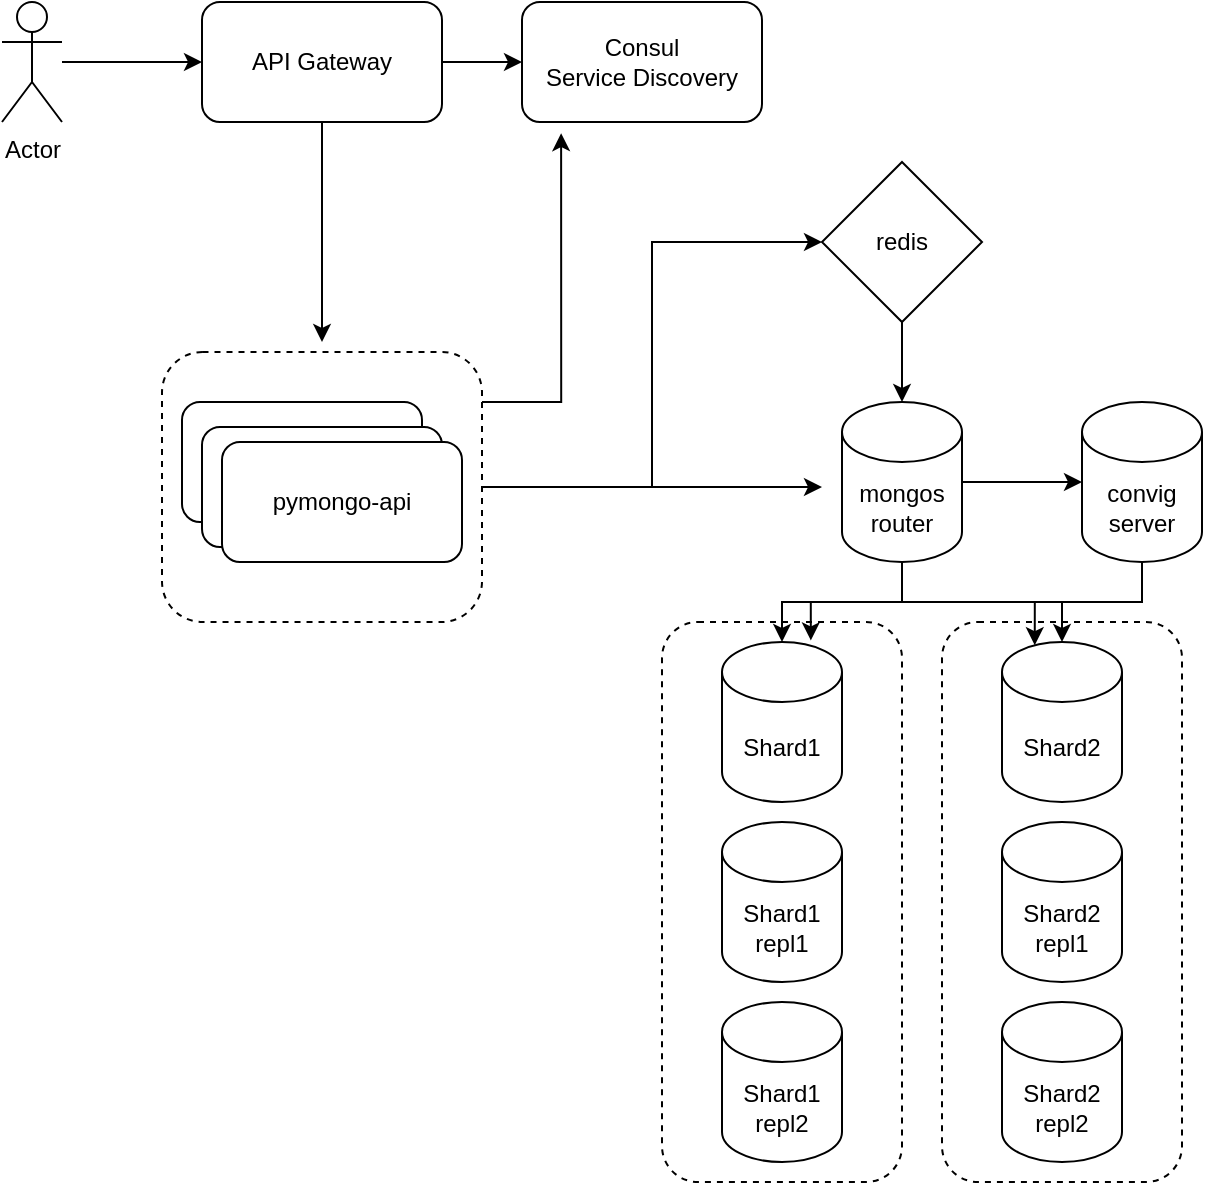 <mxfile version="24.7.8">
  <diagram name="Page-1" id="-H_mtQnk-PTXWXPvYvuk">
    <mxGraphModel dx="1562" dy="909" grid="1" gridSize="10" guides="1" tooltips="1" connect="1" arrows="1" fold="1" page="1" pageScale="1" pageWidth="1169" pageHeight="827" math="0" shadow="0">
      <root>
        <mxCell id="0" />
        <mxCell id="1" parent="0" />
        <mxCell id="UKlUEVebtM8ZH0zkZinp-14" style="edgeStyle=orthogonalEdgeStyle;rounded=0;orthogonalLoop=1;jettySize=auto;html=1;" parent="1" source="UKlUEVebtM8ZH0zkZinp-13" edge="1">
          <mxGeometry relative="1" as="geometry">
            <mxPoint x="550" y="322.5" as="targetPoint" />
          </mxGeometry>
        </mxCell>
        <mxCell id="UKlUEVebtM8ZH0zkZinp-15" style="edgeStyle=orthogonalEdgeStyle;rounded=0;orthogonalLoop=1;jettySize=auto;html=1;entryX=0;entryY=0.5;entryDx=0;entryDy=0;" parent="1" source="UKlUEVebtM8ZH0zkZinp-13" target="JadC2HBFETB7oJeU-K-q-3" edge="1">
          <mxGeometry relative="1" as="geometry" />
        </mxCell>
        <mxCell id="UKlUEVebtM8ZH0zkZinp-13" value="" style="rounded=1;whiteSpace=wrap;html=1;dashed=1;" parent="1" vertex="1">
          <mxGeometry x="220" y="255" width="160" height="135" as="geometry" />
        </mxCell>
        <mxCell id="prxYhb2YuHMTQ8TCFa7A-6" value="" style="rounded=1;whiteSpace=wrap;html=1;dashed=1;" parent="1" vertex="1">
          <mxGeometry x="610" y="390" width="120" height="280" as="geometry" />
        </mxCell>
        <mxCell id="prxYhb2YuHMTQ8TCFa7A-5" value="" style="rounded=1;whiteSpace=wrap;html=1;dashed=1;" parent="1" vertex="1">
          <mxGeometry x="470" y="390" width="120" height="280" as="geometry" />
        </mxCell>
        <mxCell id="zA23MoTUsTF4_91t8viU-2" value="mongos&lt;div&gt;router&lt;/div&gt;" style="shape=cylinder3;whiteSpace=wrap;html=1;boundedLbl=1;backgroundOutline=1;size=15;" parent="1" vertex="1">
          <mxGeometry x="560" y="280" width="60" height="80" as="geometry" />
        </mxCell>
        <mxCell id="zA23MoTUsTF4_91t8viU-3" value="pymongo-api" style="rounded=1;whiteSpace=wrap;html=1;" parent="1" vertex="1">
          <mxGeometry x="230" y="280" width="120" height="60" as="geometry" />
        </mxCell>
        <mxCell id="s7UifXP57UXq42Ge_jQ3-1" value="Shard1" style="shape=cylinder3;whiteSpace=wrap;html=1;boundedLbl=1;backgroundOutline=1;size=15;" parent="1" vertex="1">
          <mxGeometry x="500" y="400" width="60" height="80" as="geometry" />
        </mxCell>
        <mxCell id="s7UifXP57UXq42Ge_jQ3-2" value="Shard2" style="shape=cylinder3;whiteSpace=wrap;html=1;boundedLbl=1;backgroundOutline=1;size=15;" parent="1" vertex="1">
          <mxGeometry x="640" y="400" width="60" height="80" as="geometry" />
        </mxCell>
        <mxCell id="s7UifXP57UXq42Ge_jQ3-3" value="convig&lt;div&gt;server&lt;/div&gt;" style="shape=cylinder3;whiteSpace=wrap;html=1;boundedLbl=1;backgroundOutline=1;size=15;" parent="1" vertex="1">
          <mxGeometry x="680" y="280" width="60" height="80" as="geometry" />
        </mxCell>
        <mxCell id="s7UifXP57UXq42Ge_jQ3-6" style="edgeStyle=orthogonalEdgeStyle;rounded=0;orthogonalLoop=1;jettySize=auto;html=1;entryX=0;entryY=0.5;entryDx=0;entryDy=0;entryPerimeter=0;" parent="1" source="zA23MoTUsTF4_91t8viU-2" target="s7UifXP57UXq42Ge_jQ3-3" edge="1">
          <mxGeometry relative="1" as="geometry" />
        </mxCell>
        <mxCell id="s7UifXP57UXq42Ge_jQ3-7" style="edgeStyle=orthogonalEdgeStyle;rounded=0;orthogonalLoop=1;jettySize=auto;html=1;entryX=0.5;entryY=0;entryDx=0;entryDy=0;entryPerimeter=0;" parent="1" source="zA23MoTUsTF4_91t8viU-2" target="s7UifXP57UXq42Ge_jQ3-1" edge="1">
          <mxGeometry relative="1" as="geometry" />
        </mxCell>
        <mxCell id="s7UifXP57UXq42Ge_jQ3-8" style="edgeStyle=orthogonalEdgeStyle;rounded=0;orthogonalLoop=1;jettySize=auto;html=1;entryX=0.5;entryY=0;entryDx=0;entryDy=0;entryPerimeter=0;" parent="1" source="zA23MoTUsTF4_91t8viU-2" target="s7UifXP57UXq42Ge_jQ3-2" edge="1">
          <mxGeometry relative="1" as="geometry">
            <Array as="points">
              <mxPoint x="590" y="380" />
              <mxPoint x="670" y="380" />
            </Array>
          </mxGeometry>
        </mxCell>
        <mxCell id="prxYhb2YuHMTQ8TCFa7A-1" value="Shard1&lt;div&gt;repl1&lt;/div&gt;" style="shape=cylinder3;whiteSpace=wrap;html=1;boundedLbl=1;backgroundOutline=1;size=15;" parent="1" vertex="1">
          <mxGeometry x="500" y="490" width="60" height="80" as="geometry" />
        </mxCell>
        <mxCell id="prxYhb2YuHMTQ8TCFa7A-2" value="Shard1&lt;div&gt;repl2&lt;/div&gt;" style="shape=cylinder3;whiteSpace=wrap;html=1;boundedLbl=1;backgroundOutline=1;size=15;" parent="1" vertex="1">
          <mxGeometry x="500" y="580" width="60" height="80" as="geometry" />
        </mxCell>
        <mxCell id="prxYhb2YuHMTQ8TCFa7A-3" value="Shard2&lt;div&gt;repl1&lt;/div&gt;" style="shape=cylinder3;whiteSpace=wrap;html=1;boundedLbl=1;backgroundOutline=1;size=15;" parent="1" vertex="1">
          <mxGeometry x="640" y="490" width="60" height="80" as="geometry" />
        </mxCell>
        <mxCell id="prxYhb2YuHMTQ8TCFa7A-4" value="Shard2&lt;div&gt;repl2&lt;/div&gt;" style="shape=cylinder3;whiteSpace=wrap;html=1;boundedLbl=1;backgroundOutline=1;size=15;" parent="1" vertex="1">
          <mxGeometry x="640" y="580" width="60" height="80" as="geometry" />
        </mxCell>
        <mxCell id="prxYhb2YuHMTQ8TCFa7A-8" style="edgeStyle=orthogonalEdgeStyle;rounded=0;orthogonalLoop=1;jettySize=auto;html=1;entryX=0.74;entryY=-0.01;entryDx=0;entryDy=0;entryPerimeter=0;" parent="1" source="s7UifXP57UXq42Ge_jQ3-3" target="s7UifXP57UXq42Ge_jQ3-1" edge="1">
          <mxGeometry relative="1" as="geometry">
            <Array as="points">
              <mxPoint x="710" y="380" />
              <mxPoint x="544" y="380" />
            </Array>
          </mxGeometry>
        </mxCell>
        <mxCell id="prxYhb2YuHMTQ8TCFa7A-9" style="edgeStyle=orthogonalEdgeStyle;rounded=0;orthogonalLoop=1;jettySize=auto;html=1;entryX=0.273;entryY=0.02;entryDx=0;entryDy=0;entryPerimeter=0;" parent="1" source="s7UifXP57UXq42Ge_jQ3-3" target="s7UifXP57UXq42Ge_jQ3-2" edge="1">
          <mxGeometry relative="1" as="geometry" />
        </mxCell>
        <mxCell id="JadC2HBFETB7oJeU-K-q-3" value="redis" style="rhombus;whiteSpace=wrap;html=1;" parent="1" vertex="1">
          <mxGeometry x="550" y="160" width="80" height="80" as="geometry" />
        </mxCell>
        <mxCell id="JadC2HBFETB7oJeU-K-q-6" style="edgeStyle=orthogonalEdgeStyle;rounded=0;orthogonalLoop=1;jettySize=auto;html=1;entryX=0.5;entryY=0;entryDx=0;entryDy=0;entryPerimeter=0;" parent="1" source="JadC2HBFETB7oJeU-K-q-3" target="zA23MoTUsTF4_91t8viU-2" edge="1">
          <mxGeometry relative="1" as="geometry" />
        </mxCell>
        <mxCell id="UKlUEVebtM8ZH0zkZinp-1" value="pymongo-api" style="rounded=1;whiteSpace=wrap;html=1;" parent="1" vertex="1">
          <mxGeometry x="240" y="292.5" width="120" height="60" as="geometry" />
        </mxCell>
        <mxCell id="UKlUEVebtM8ZH0zkZinp-2" value="pymongo-api" style="rounded=1;whiteSpace=wrap;html=1;" parent="1" vertex="1">
          <mxGeometry x="250" y="300" width="120" height="60" as="geometry" />
        </mxCell>
        <mxCell id="UKlUEVebtM8ZH0zkZinp-10" style="edgeStyle=orthogonalEdgeStyle;rounded=0;orthogonalLoop=1;jettySize=auto;html=1;" parent="1" source="UKlUEVebtM8ZH0zkZinp-6" edge="1">
          <mxGeometry relative="1" as="geometry">
            <mxPoint x="300" y="250" as="targetPoint" />
          </mxGeometry>
        </mxCell>
        <mxCell id="UKlUEVebtM8ZH0zkZinp-11" style="edgeStyle=orthogonalEdgeStyle;rounded=0;orthogonalLoop=1;jettySize=auto;html=1;entryX=0;entryY=0.5;entryDx=0;entryDy=0;" parent="1" source="UKlUEVebtM8ZH0zkZinp-6" target="UKlUEVebtM8ZH0zkZinp-9" edge="1">
          <mxGeometry relative="1" as="geometry" />
        </mxCell>
        <mxCell id="UKlUEVebtM8ZH0zkZinp-6" value="API Gateway" style="rounded=1;whiteSpace=wrap;html=1;" parent="1" vertex="1">
          <mxGeometry x="240" y="80" width="120" height="60" as="geometry" />
        </mxCell>
        <mxCell id="UKlUEVebtM8ZH0zkZinp-9" value="Consul&lt;div&gt;Service Discovery&lt;/div&gt;" style="rounded=1;whiteSpace=wrap;html=1;" parent="1" vertex="1">
          <mxGeometry x="400" y="80" width="120" height="60" as="geometry" />
        </mxCell>
        <mxCell id="UKlUEVebtM8ZH0zkZinp-17" style="edgeStyle=orthogonalEdgeStyle;rounded=0;orthogonalLoop=1;jettySize=auto;html=1;entryX=0.163;entryY=1.093;entryDx=0;entryDy=0;entryPerimeter=0;" parent="1" source="UKlUEVebtM8ZH0zkZinp-13" target="UKlUEVebtM8ZH0zkZinp-9" edge="1">
          <mxGeometry relative="1" as="geometry">
            <Array as="points">
              <mxPoint x="420" y="280" />
            </Array>
          </mxGeometry>
        </mxCell>
        <mxCell id="x899yrU9WJx9B28Sw5tX-3" style="edgeStyle=orthogonalEdgeStyle;rounded=0;orthogonalLoop=1;jettySize=auto;html=1;entryX=0;entryY=0.5;entryDx=0;entryDy=0;" parent="1" source="x899yrU9WJx9B28Sw5tX-2" target="UKlUEVebtM8ZH0zkZinp-6" edge="1">
          <mxGeometry relative="1" as="geometry" />
        </mxCell>
        <mxCell id="x899yrU9WJx9B28Sw5tX-2" value="Actor" style="shape=umlActor;verticalLabelPosition=bottom;verticalAlign=top;html=1;outlineConnect=0;" parent="1" vertex="1">
          <mxGeometry x="140" y="80" width="30" height="60" as="geometry" />
        </mxCell>
      </root>
    </mxGraphModel>
  </diagram>
</mxfile>
